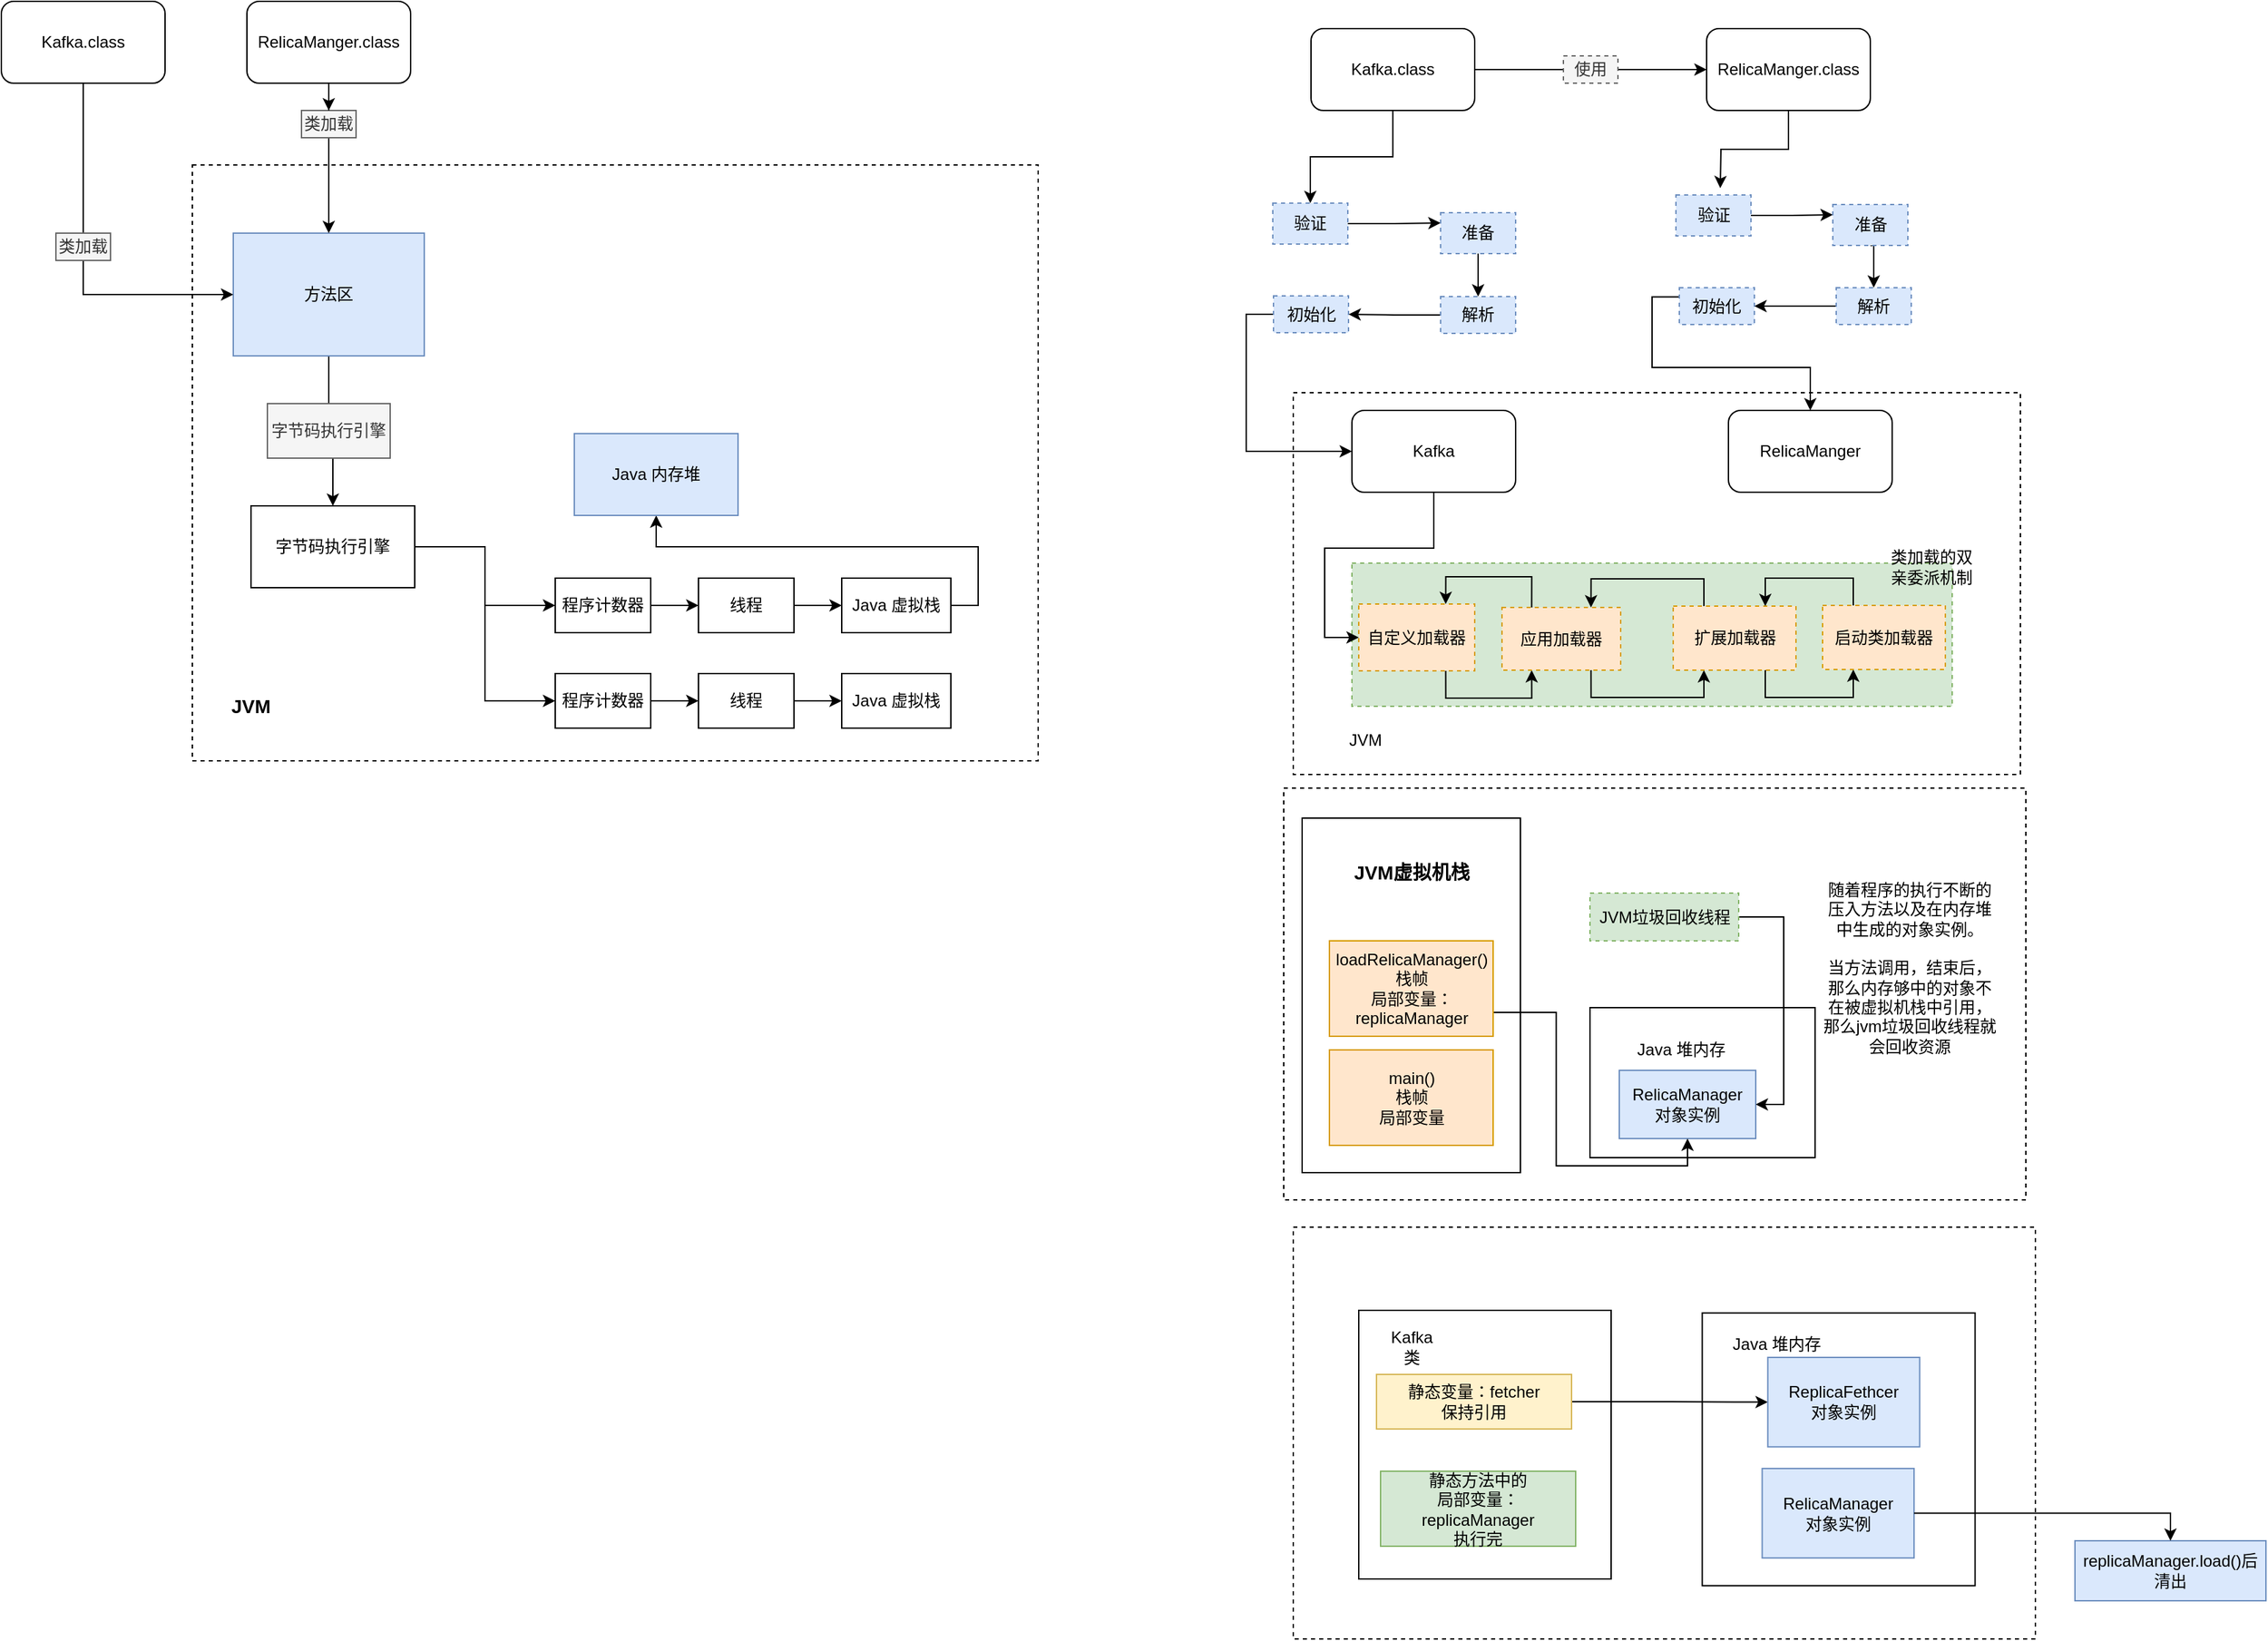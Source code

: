 <mxfile pages="1" version="11.2.8" type="github"><diagram id="nuV3YyBKfKA6NCvVvVBF" name="Page-1"><mxGraphModel dx="1422" dy="762" grid="1" gridSize="10" guides="1" tooltips="1" connect="1" arrows="1" fold="1" page="1" pageScale="1" pageWidth="827" pageHeight="1169" math="0" shadow="0"><root><mxCell id="0"/><mxCell id="1" parent="0"/><mxCell id="VSedIIYDRr0U9vCoaXdL-1" value="" style="rounded=0;whiteSpace=wrap;html=1;dashed=1;" vertex="1" parent="1"><mxGeometry x="997" y="962" width="544" height="302" as="geometry"/></mxCell><mxCell id="VSedIIYDRr0U9vCoaXdL-6" value="" style="rounded=0;whiteSpace=wrap;html=1;" vertex="1" parent="1"><mxGeometry x="1296.781" y="1024.919" width="200" height="200" as="geometry"/></mxCell><mxCell id="VSedIIYDRr0U9vCoaXdL-3" value="" style="rounded=0;whiteSpace=wrap;html=1;" vertex="1" parent="1"><mxGeometry x="1045" y="1023" width="185" height="197" as="geometry"/></mxCell><mxCell id="mIoYykTNzgDF6xmG_wsZ-85" value="" style="rounded=0;whiteSpace=wrap;html=1;dashed=1;" parent="1" vertex="1"><mxGeometry x="997" y="350" width="533" height="280" as="geometry"/></mxCell><mxCell id="mIoYykTNzgDF6xmG_wsZ-105" value="" style="rounded=0;whiteSpace=wrap;html=1;dashed=1;fillColor=#d5e8d4;strokeColor=#82b366;" parent="1" vertex="1"><mxGeometry x="1040" y="475" width="440" height="105" as="geometry"/></mxCell><mxCell id="mIoYykTNzgDF6xmG_wsZ-65" style="edgeStyle=orthogonalEdgeStyle;rounded=0;orthogonalLoop=1;jettySize=auto;html=1;exitX=1;exitY=0.5;exitDx=0;exitDy=0;" parent="1" source="mIoYykTNzgDF6xmG_wsZ-54" target="mIoYykTNzgDF6xmG_wsZ-55" edge="1"><mxGeometry relative="1" as="geometry"/></mxCell><mxCell id="mIoYykTNzgDF6xmG_wsZ-37" value="" style="rounded=0;whiteSpace=wrap;html=1;dashed=1;" parent="1" vertex="1"><mxGeometry x="990" y="640" width="544" height="302" as="geometry"/></mxCell><mxCell id="mIoYykTNzgDF6xmG_wsZ-43" value="" style="group" parent="1" vertex="1" connectable="0"><mxGeometry x="1213.5" y="802" width="165" height="110" as="geometry"/></mxCell><mxCell id="mIoYykTNzgDF6xmG_wsZ-34" value="" style="rounded=0;whiteSpace=wrap;html=1;" parent="mIoYykTNzgDF6xmG_wsZ-43" vertex="1"><mxGeometry x="1" y="-1" width="165" height="110" as="geometry"/></mxCell><mxCell id="mIoYykTNzgDF6xmG_wsZ-35" value="Java 堆内存" style="text;html=1;strokeColor=none;fillColor=none;align=center;verticalAlign=middle;whiteSpace=wrap;rounded=0;" parent="mIoYykTNzgDF6xmG_wsZ-43" vertex="1"><mxGeometry x="30" y="20" width="75" height="20" as="geometry"/></mxCell><mxCell id="mIoYykTNzgDF6xmG_wsZ-36" value="RelicaManager&lt;br&gt;对象实例" style="text;html=1;strokeColor=#6c8ebf;fillColor=#dae8fc;align=center;verticalAlign=middle;whiteSpace=wrap;rounded=0;" parent="mIoYykTNzgDF6xmG_wsZ-43" vertex="1"><mxGeometry x="22.5" y="45" width="100" height="50" as="geometry"/></mxCell><mxCell id="mIoYykTNzgDF6xmG_wsZ-1" value="" style="rounded=0;whiteSpace=wrap;html=1;dashed=1;" parent="1" vertex="1"><mxGeometry x="190" y="183" width="620" height="437" as="geometry"/></mxCell><mxCell id="mIoYykTNzgDF6xmG_wsZ-2" value="&lt;b&gt;&lt;font style=&quot;font-size: 14px&quot;&gt;JVM&lt;/font&gt;&lt;/b&gt;" style="text;html=1;strokeColor=none;fillColor=none;align=center;verticalAlign=middle;whiteSpace=wrap;rounded=0;" parent="1" vertex="1"><mxGeometry x="208" y="565" width="50" height="30" as="geometry"/></mxCell><mxCell id="mIoYykTNzgDF6xmG_wsZ-22" style="edgeStyle=orthogonalEdgeStyle;rounded=0;orthogonalLoop=1;jettySize=auto;html=1;exitX=0.5;exitY=1;exitDx=0;exitDy=0;entryX=0.5;entryY=0;entryDx=0;entryDy=0;" parent="1" source="mIoYykTNzgDF6xmG_wsZ-3" target="mIoYykTNzgDF6xmG_wsZ-4" edge="1"><mxGeometry relative="1" as="geometry"/></mxCell><mxCell id="mIoYykTNzgDF6xmG_wsZ-3" value="方法区" style="rounded=0;whiteSpace=wrap;html=1;fillColor=#dae8fc;strokeColor=#6c8ebf;" parent="1" vertex="1"><mxGeometry x="220" y="233" width="140" height="90" as="geometry"/></mxCell><mxCell id="mIoYykTNzgDF6xmG_wsZ-23" style="edgeStyle=orthogonalEdgeStyle;rounded=0;orthogonalLoop=1;jettySize=auto;html=1;exitX=1;exitY=0.5;exitDx=0;exitDy=0;entryX=0;entryY=0.5;entryDx=0;entryDy=0;" parent="1" source="mIoYykTNzgDF6xmG_wsZ-4" target="mIoYykTNzgDF6xmG_wsZ-5" edge="1"><mxGeometry relative="1" as="geometry"/></mxCell><mxCell id="mIoYykTNzgDF6xmG_wsZ-24" style="edgeStyle=orthogonalEdgeStyle;rounded=0;orthogonalLoop=1;jettySize=auto;html=1;exitX=1;exitY=0.5;exitDx=0;exitDy=0;entryX=0;entryY=0.5;entryDx=0;entryDy=0;" parent="1" source="mIoYykTNzgDF6xmG_wsZ-4" target="mIoYykTNzgDF6xmG_wsZ-6" edge="1"><mxGeometry relative="1" as="geometry"/></mxCell><mxCell id="mIoYykTNzgDF6xmG_wsZ-4" value="字节码执行引擎" style="rounded=0;whiteSpace=wrap;html=1;" parent="1" vertex="1"><mxGeometry x="233" y="433" width="120" height="60" as="geometry"/></mxCell><mxCell id="mIoYykTNzgDF6xmG_wsZ-25" style="edgeStyle=orthogonalEdgeStyle;rounded=0;orthogonalLoop=1;jettySize=auto;html=1;exitX=1;exitY=0.5;exitDx=0;exitDy=0;entryX=0;entryY=0.5;entryDx=0;entryDy=0;" parent="1" source="mIoYykTNzgDF6xmG_wsZ-5" target="mIoYykTNzgDF6xmG_wsZ-7" edge="1"><mxGeometry relative="1" as="geometry"/></mxCell><mxCell id="mIoYykTNzgDF6xmG_wsZ-5" value="程序计数器" style="rounded=0;whiteSpace=wrap;html=1;" parent="1" vertex="1"><mxGeometry x="456" y="486" width="70" height="40" as="geometry"/></mxCell><mxCell id="mIoYykTNzgDF6xmG_wsZ-27" style="edgeStyle=orthogonalEdgeStyle;rounded=0;orthogonalLoop=1;jettySize=auto;html=1;exitX=1;exitY=0.5;exitDx=0;exitDy=0;entryX=0;entryY=0.5;entryDx=0;entryDy=0;" parent="1" source="mIoYykTNzgDF6xmG_wsZ-6" target="mIoYykTNzgDF6xmG_wsZ-9" edge="1"><mxGeometry relative="1" as="geometry"/></mxCell><mxCell id="mIoYykTNzgDF6xmG_wsZ-6" value="程序计数器" style="rounded=0;whiteSpace=wrap;html=1;" parent="1" vertex="1"><mxGeometry x="456" y="556" width="70" height="40" as="geometry"/></mxCell><mxCell id="mIoYykTNzgDF6xmG_wsZ-26" style="edgeStyle=orthogonalEdgeStyle;rounded=0;orthogonalLoop=1;jettySize=auto;html=1;exitX=1;exitY=0.5;exitDx=0;exitDy=0;entryX=0;entryY=0.5;entryDx=0;entryDy=0;" parent="1" source="mIoYykTNzgDF6xmG_wsZ-7" target="mIoYykTNzgDF6xmG_wsZ-8" edge="1"><mxGeometry relative="1" as="geometry"/></mxCell><mxCell id="mIoYykTNzgDF6xmG_wsZ-7" value="线程" style="rounded=0;whiteSpace=wrap;html=1;" parent="1" vertex="1"><mxGeometry x="561" y="486" width="70" height="40" as="geometry"/></mxCell><mxCell id="mIoYykTNzgDF6xmG_wsZ-29" style="edgeStyle=orthogonalEdgeStyle;rounded=0;orthogonalLoop=1;jettySize=auto;html=1;exitX=1;exitY=0.5;exitDx=0;exitDy=0;entryX=0.5;entryY=1;entryDx=0;entryDy=0;" parent="1" source="mIoYykTNzgDF6xmG_wsZ-8" target="mIoYykTNzgDF6xmG_wsZ-11" edge="1"><mxGeometry relative="1" as="geometry"/></mxCell><mxCell id="mIoYykTNzgDF6xmG_wsZ-8" value="Java 虚拟栈" style="rounded=0;whiteSpace=wrap;html=1;" parent="1" vertex="1"><mxGeometry x="666" y="486" width="80" height="40" as="geometry"/></mxCell><mxCell id="mIoYykTNzgDF6xmG_wsZ-28" style="edgeStyle=orthogonalEdgeStyle;rounded=0;orthogonalLoop=1;jettySize=auto;html=1;exitX=1;exitY=0.5;exitDx=0;exitDy=0;entryX=0;entryY=0.5;entryDx=0;entryDy=0;" parent="1" source="mIoYykTNzgDF6xmG_wsZ-9" target="mIoYykTNzgDF6xmG_wsZ-10" edge="1"><mxGeometry relative="1" as="geometry"/></mxCell><mxCell id="mIoYykTNzgDF6xmG_wsZ-9" value="线程" style="rounded=0;whiteSpace=wrap;html=1;" parent="1" vertex="1"><mxGeometry x="561" y="556" width="70" height="40" as="geometry"/></mxCell><mxCell id="mIoYykTNzgDF6xmG_wsZ-10" value="Java 虚拟栈" style="rounded=0;whiteSpace=wrap;html=1;" parent="1" vertex="1"><mxGeometry x="666" y="556" width="80" height="40" as="geometry"/></mxCell><mxCell id="mIoYykTNzgDF6xmG_wsZ-11" value="Java 内存堆" style="rounded=0;whiteSpace=wrap;html=1;fillColor=#dae8fc;strokeColor=#6c8ebf;" parent="1" vertex="1"><mxGeometry x="470" y="380" width="120" height="60" as="geometry"/></mxCell><mxCell id="mIoYykTNzgDF6xmG_wsZ-14" style="edgeStyle=orthogonalEdgeStyle;rounded=0;orthogonalLoop=1;jettySize=auto;html=1;exitX=0.5;exitY=1;exitDx=0;exitDy=0;entryX=0;entryY=0.5;entryDx=0;entryDy=0;" parent="1" source="mIoYykTNzgDF6xmG_wsZ-12" target="mIoYykTNzgDF6xmG_wsZ-3" edge="1"><mxGeometry relative="1" as="geometry"/></mxCell><mxCell id="mIoYykTNzgDF6xmG_wsZ-12" value="Kafka.class" style="rounded=1;whiteSpace=wrap;html=1;" parent="1" vertex="1"><mxGeometry x="50" y="63" width="120" height="60" as="geometry"/></mxCell><mxCell id="mIoYykTNzgDF6xmG_wsZ-15" style="edgeStyle=orthogonalEdgeStyle;rounded=0;orthogonalLoop=1;jettySize=auto;html=1;exitX=0.5;exitY=1;exitDx=0;exitDy=0;" parent="1" source="mIoYykTNzgDF6xmG_wsZ-18" target="mIoYykTNzgDF6xmG_wsZ-3" edge="1"><mxGeometry relative="1" as="geometry"/></mxCell><mxCell id="mIoYykTNzgDF6xmG_wsZ-13" value="RelicaManger.class" style="rounded=1;whiteSpace=wrap;html=1;" parent="1" vertex="1"><mxGeometry x="230" y="63" width="120" height="60" as="geometry"/></mxCell><mxCell id="mIoYykTNzgDF6xmG_wsZ-17" value="类加载" style="text;html=1;align=center;verticalAlign=middle;whiteSpace=wrap;rounded=0;fillColor=#f5f5f5;strokeColor=#666666;fontColor=#333333;" parent="1" vertex="1"><mxGeometry x="90" y="233" width="40" height="20" as="geometry"/></mxCell><mxCell id="mIoYykTNzgDF6xmG_wsZ-18" value="类加载" style="text;html=1;align=center;verticalAlign=middle;whiteSpace=wrap;rounded=0;fillColor=#f5f5f5;strokeColor=#666666;fontColor=#333333;" parent="1" vertex="1"><mxGeometry x="270" y="143" width="40" height="20" as="geometry"/></mxCell><mxCell id="mIoYykTNzgDF6xmG_wsZ-20" style="edgeStyle=orthogonalEdgeStyle;rounded=0;orthogonalLoop=1;jettySize=auto;html=1;exitX=0.5;exitY=1;exitDx=0;exitDy=0;" parent="1" source="mIoYykTNzgDF6xmG_wsZ-13" target="mIoYykTNzgDF6xmG_wsZ-18" edge="1"><mxGeometry relative="1" as="geometry"><mxPoint x="290" y="123" as="sourcePoint"/><mxPoint x="290" y="233" as="targetPoint"/></mxGeometry></mxCell><mxCell id="mIoYykTNzgDF6xmG_wsZ-21" value="字节码执行引擎" style="text;html=1;strokeColor=#666666;fillColor=#f5f5f5;align=center;verticalAlign=middle;whiteSpace=wrap;rounded=0;fontColor=#333333;" parent="1" vertex="1"><mxGeometry x="245" y="358" width="90" height="40" as="geometry"/></mxCell><mxCell id="mIoYykTNzgDF6xmG_wsZ-31" value="" style="rounded=0;whiteSpace=wrap;html=1;" parent="1" vertex="1"><mxGeometry x="1003.5" y="662" width="160" height="260" as="geometry"/></mxCell><mxCell id="mIoYykTNzgDF6xmG_wsZ-39" style="edgeStyle=orthogonalEdgeStyle;rounded=0;orthogonalLoop=1;jettySize=auto;html=1;exitX=1;exitY=0.75;exitDx=0;exitDy=0;entryX=0.5;entryY=1;entryDx=0;entryDy=0;" parent="1" source="mIoYykTNzgDF6xmG_wsZ-32" target="mIoYykTNzgDF6xmG_wsZ-36" edge="1"><mxGeometry relative="1" as="geometry"/></mxCell><mxCell id="mIoYykTNzgDF6xmG_wsZ-32" value="loadRelicaManager()&lt;br&gt;栈帧&lt;br&gt;局部变量：replicaManager" style="text;html=1;strokeColor=#d79b00;fillColor=#ffe6cc;align=center;verticalAlign=middle;whiteSpace=wrap;rounded=0;" parent="1" vertex="1"><mxGeometry x="1023.5" y="752" width="120" height="70" as="geometry"/></mxCell><mxCell id="mIoYykTNzgDF6xmG_wsZ-33" value="main()&lt;br&gt;栈帧&lt;br&gt;局部变量" style="text;html=1;strokeColor=#d79b00;fillColor=#ffe6cc;align=center;verticalAlign=middle;whiteSpace=wrap;rounded=0;" parent="1" vertex="1"><mxGeometry x="1023.5" y="832" width="120" height="70" as="geometry"/></mxCell><mxCell id="mIoYykTNzgDF6xmG_wsZ-46" style="edgeStyle=orthogonalEdgeStyle;rounded=0;orthogonalLoop=1;jettySize=auto;html=1;entryX=1;entryY=0.5;entryDx=0;entryDy=0;" parent="1" source="mIoYykTNzgDF6xmG_wsZ-44" target="mIoYykTNzgDF6xmG_wsZ-36" edge="1"><mxGeometry relative="1" as="geometry"><Array as="points"><mxPoint x="1356.5" y="735"/><mxPoint x="1356.5" y="872"/></Array></mxGeometry></mxCell><mxCell id="mIoYykTNzgDF6xmG_wsZ-44" value="JVM垃圾回收线程" style="text;html=1;strokeColor=#82b366;fillColor=#d5e8d4;align=center;verticalAlign=middle;whiteSpace=wrap;rounded=0;dashed=1;" parent="1" vertex="1"><mxGeometry x="1214.5" y="717" width="109" height="35" as="geometry"/></mxCell><mxCell id="mIoYykTNzgDF6xmG_wsZ-49" value="随着程序的执行不断的压入方法以及在内存堆中生成的对象实例。&lt;br&gt;&lt;br&gt;当方法调用，结束后，那么内存够中的对象不在被虚拟机栈中引用，那么jvm垃圾回收线程就会回收资源" style="text;html=1;strokeColor=none;fillColor=none;align=center;verticalAlign=middle;whiteSpace=wrap;rounded=0;dashed=1;" parent="1" vertex="1"><mxGeometry x="1383.5" y="682" width="130" height="180" as="geometry"/></mxCell><mxCell id="mIoYykTNzgDF6xmG_wsZ-52" value="&lt;b&gt;&lt;font style=&quot;font-size: 14px&quot;&gt;JVM虚拟机栈&lt;/font&gt;&lt;/b&gt;" style="text;html=1;strokeColor=none;fillColor=none;align=center;verticalAlign=middle;whiteSpace=wrap;rounded=0;dashed=1;" parent="1" vertex="1"><mxGeometry x="1038.5" y="684.5" width="90" height="35" as="geometry"/></mxCell><mxCell id="mIoYykTNzgDF6xmG_wsZ-67" style="edgeStyle=orthogonalEdgeStyle;rounded=0;orthogonalLoop=1;jettySize=auto;html=1;exitX=0.5;exitY=1;exitDx=0;exitDy=0;entryX=0.5;entryY=0;entryDx=0;entryDy=0;" parent="1" source="mIoYykTNzgDF6xmG_wsZ-54" target="mIoYykTNzgDF6xmG_wsZ-57" edge="1"><mxGeometry relative="1" as="geometry"/></mxCell><mxCell id="mIoYykTNzgDF6xmG_wsZ-54" value="Kafka.class" style="rounded=1;whiteSpace=wrap;html=1;" parent="1" vertex="1"><mxGeometry x="1010" y="83" width="120" height="60" as="geometry"/></mxCell><mxCell id="mIoYykTNzgDF6xmG_wsZ-84" style="edgeStyle=orthogonalEdgeStyle;rounded=0;orthogonalLoop=1;jettySize=auto;html=1;exitX=0.5;exitY=1;exitDx=0;exitDy=0;" parent="1" source="mIoYykTNzgDF6xmG_wsZ-55" edge="1"><mxGeometry relative="1" as="geometry"><mxPoint x="1310" y="200" as="targetPoint"/></mxGeometry></mxCell><mxCell id="mIoYykTNzgDF6xmG_wsZ-55" value="RelicaManger.class" style="rounded=1;whiteSpace=wrap;html=1;" parent="1" vertex="1"><mxGeometry x="1300" y="83" width="120" height="60" as="geometry"/></mxCell><mxCell id="mIoYykTNzgDF6xmG_wsZ-69" style="edgeStyle=orthogonalEdgeStyle;rounded=0;orthogonalLoop=1;jettySize=auto;html=1;exitX=1;exitY=0.5;exitDx=0;exitDy=0;entryX=0;entryY=0.25;entryDx=0;entryDy=0;" parent="1" source="mIoYykTNzgDF6xmG_wsZ-57" target="mIoYykTNzgDF6xmG_wsZ-61" edge="1"><mxGeometry relative="1" as="geometry"/></mxCell><mxCell id="mIoYykTNzgDF6xmG_wsZ-57" value="验证" style="text;html=1;strokeColor=#6c8ebf;fillColor=#dae8fc;align=center;verticalAlign=middle;whiteSpace=wrap;rounded=0;dashed=1;" parent="1" vertex="1"><mxGeometry x="982" y="211" width="55" height="30" as="geometry"/></mxCell><mxCell id="mIoYykTNzgDF6xmG_wsZ-70" style="edgeStyle=orthogonalEdgeStyle;rounded=0;orthogonalLoop=1;jettySize=auto;html=1;exitX=0.5;exitY=1;exitDx=0;exitDy=0;entryX=0.5;entryY=0;entryDx=0;entryDy=0;" parent="1" source="mIoYykTNzgDF6xmG_wsZ-61" target="mIoYykTNzgDF6xmG_wsZ-62" edge="1"><mxGeometry relative="1" as="geometry"/></mxCell><mxCell id="mIoYykTNzgDF6xmG_wsZ-61" value="准备" style="text;html=1;strokeColor=#6c8ebf;fillColor=#dae8fc;align=center;verticalAlign=middle;whiteSpace=wrap;rounded=0;dashed=1;" parent="1" vertex="1"><mxGeometry x="1105" y="218" width="55" height="30" as="geometry"/></mxCell><mxCell id="mIoYykTNzgDF6xmG_wsZ-73" style="edgeStyle=orthogonalEdgeStyle;rounded=0;orthogonalLoop=1;jettySize=auto;html=1;exitX=0;exitY=0.5;exitDx=0;exitDy=0;" parent="1" source="mIoYykTNzgDF6xmG_wsZ-62" target="mIoYykTNzgDF6xmG_wsZ-63" edge="1"><mxGeometry relative="1" as="geometry"/></mxCell><mxCell id="mIoYykTNzgDF6xmG_wsZ-62" value="解析" style="text;html=1;strokeColor=#6c8ebf;fillColor=#dae8fc;align=center;verticalAlign=middle;whiteSpace=wrap;rounded=0;dashed=1;" parent="1" vertex="1"><mxGeometry x="1105" y="279.5" width="55" height="27" as="geometry"/></mxCell><mxCell id="mIoYykTNzgDF6xmG_wsZ-89" style="edgeStyle=orthogonalEdgeStyle;rounded=0;orthogonalLoop=1;jettySize=auto;html=1;exitX=0;exitY=0.5;exitDx=0;exitDy=0;entryX=0;entryY=0.5;entryDx=0;entryDy=0;" parent="1" source="mIoYykTNzgDF6xmG_wsZ-63" target="mIoYykTNzgDF6xmG_wsZ-87" edge="1"><mxGeometry relative="1" as="geometry"><mxPoint x="1030" y="380" as="targetPoint"/></mxGeometry></mxCell><mxCell id="mIoYykTNzgDF6xmG_wsZ-63" value="初始化" style="text;html=1;strokeColor=#6c8ebf;fillColor=#dae8fc;align=center;verticalAlign=middle;whiteSpace=wrap;rounded=0;dashed=1;" parent="1" vertex="1"><mxGeometry x="982.5" y="279" width="55" height="27" as="geometry"/></mxCell><mxCell id="mIoYykTNzgDF6xmG_wsZ-64" value="使用" style="text;html=1;align=center;verticalAlign=middle;whiteSpace=wrap;rounded=0;dashed=1;fillColor=#f5f5f5;strokeColor=#666666;fontColor=#333333;" parent="1" vertex="1"><mxGeometry x="1195" y="103" width="40" height="20" as="geometry"/></mxCell><mxCell id="mIoYykTNzgDF6xmG_wsZ-77" style="edgeStyle=orthogonalEdgeStyle;rounded=0;orthogonalLoop=1;jettySize=auto;html=1;exitX=1;exitY=0.5;exitDx=0;exitDy=0;entryX=0;entryY=0.25;entryDx=0;entryDy=0;" parent="1" source="mIoYykTNzgDF6xmG_wsZ-78" target="mIoYykTNzgDF6xmG_wsZ-80" edge="1"><mxGeometry relative="1" as="geometry"/></mxCell><mxCell id="mIoYykTNzgDF6xmG_wsZ-78" value="验证" style="text;html=1;strokeColor=#6c8ebf;fillColor=#dae8fc;align=center;verticalAlign=middle;whiteSpace=wrap;rounded=0;dashed=1;" parent="1" vertex="1"><mxGeometry x="1277.5" y="205" width="55" height="30" as="geometry"/></mxCell><mxCell id="mIoYykTNzgDF6xmG_wsZ-79" style="edgeStyle=orthogonalEdgeStyle;rounded=0;orthogonalLoop=1;jettySize=auto;html=1;exitX=0.5;exitY=1;exitDx=0;exitDy=0;entryX=0.5;entryY=0;entryDx=0;entryDy=0;" parent="1" source="mIoYykTNzgDF6xmG_wsZ-80" target="mIoYykTNzgDF6xmG_wsZ-82" edge="1"><mxGeometry relative="1" as="geometry"/></mxCell><mxCell id="mIoYykTNzgDF6xmG_wsZ-80" value="准备" style="text;html=1;strokeColor=#6c8ebf;fillColor=#dae8fc;align=center;verticalAlign=middle;whiteSpace=wrap;rounded=0;dashed=1;" parent="1" vertex="1"><mxGeometry x="1392.5" y="212" width="55" height="30" as="geometry"/></mxCell><mxCell id="mIoYykTNzgDF6xmG_wsZ-81" style="edgeStyle=orthogonalEdgeStyle;rounded=0;orthogonalLoop=1;jettySize=auto;html=1;exitX=0;exitY=0.5;exitDx=0;exitDy=0;" parent="1" source="mIoYykTNzgDF6xmG_wsZ-82" target="mIoYykTNzgDF6xmG_wsZ-83" edge="1"><mxGeometry relative="1" as="geometry"/></mxCell><mxCell id="mIoYykTNzgDF6xmG_wsZ-82" value="解析" style="text;html=1;strokeColor=#6c8ebf;fillColor=#dae8fc;align=center;verticalAlign=middle;whiteSpace=wrap;rounded=0;dashed=1;" parent="1" vertex="1"><mxGeometry x="1395" y="273" width="55" height="27" as="geometry"/></mxCell><mxCell id="mIoYykTNzgDF6xmG_wsZ-90" style="edgeStyle=orthogonalEdgeStyle;rounded=0;orthogonalLoop=1;jettySize=auto;html=1;exitX=0;exitY=0.25;exitDx=0;exitDy=0;" parent="1" source="mIoYykTNzgDF6xmG_wsZ-83" target="mIoYykTNzgDF6xmG_wsZ-88" edge="1"><mxGeometry relative="1" as="geometry"/></mxCell><mxCell id="mIoYykTNzgDF6xmG_wsZ-83" value="初始化" style="text;html=1;strokeColor=#6c8ebf;fillColor=#dae8fc;align=center;verticalAlign=middle;whiteSpace=wrap;rounded=0;dashed=1;" parent="1" vertex="1"><mxGeometry x="1280" y="273" width="55" height="27" as="geometry"/></mxCell><mxCell id="mIoYykTNzgDF6xmG_wsZ-97" style="edgeStyle=orthogonalEdgeStyle;rounded=0;orthogonalLoop=1;jettySize=auto;html=1;exitX=0.5;exitY=1;exitDx=0;exitDy=0;entryX=0;entryY=0.5;entryDx=0;entryDy=0;" parent="1" source="mIoYykTNzgDF6xmG_wsZ-87" target="mIoYykTNzgDF6xmG_wsZ-91" edge="1"><mxGeometry relative="1" as="geometry"/></mxCell><mxCell id="mIoYykTNzgDF6xmG_wsZ-87" value="Kafka" style="rounded=1;whiteSpace=wrap;html=1;" parent="1" vertex="1"><mxGeometry x="1040" y="363" width="120" height="60" as="geometry"/></mxCell><mxCell id="mIoYykTNzgDF6xmG_wsZ-88" value="RelicaManger" style="rounded=1;whiteSpace=wrap;html=1;" parent="1" vertex="1"><mxGeometry x="1316" y="363" width="120" height="60" as="geometry"/></mxCell><mxCell id="mIoYykTNzgDF6xmG_wsZ-99" style="edgeStyle=orthogonalEdgeStyle;rounded=0;orthogonalLoop=1;jettySize=auto;html=1;exitX=0.75;exitY=1;exitDx=0;exitDy=0;entryX=0.25;entryY=1;entryDx=0;entryDy=0;" parent="1" source="mIoYykTNzgDF6xmG_wsZ-91" target="mIoYykTNzgDF6xmG_wsZ-92" edge="1"><mxGeometry relative="1" as="geometry"/></mxCell><mxCell id="mIoYykTNzgDF6xmG_wsZ-91" value="自定义加载器" style="rounded=0;whiteSpace=wrap;html=1;dashed=1;fillColor=#ffe6cc;strokeColor=#d79b00;" parent="1" vertex="1"><mxGeometry x="1045" y="505" width="85" height="49" as="geometry"/></mxCell><mxCell id="mIoYykTNzgDF6xmG_wsZ-100" style="edgeStyle=orthogonalEdgeStyle;rounded=0;orthogonalLoop=1;jettySize=auto;html=1;exitX=0.75;exitY=1;exitDx=0;exitDy=0;entryX=0.25;entryY=1;entryDx=0;entryDy=0;" parent="1" source="mIoYykTNzgDF6xmG_wsZ-92" target="mIoYykTNzgDF6xmG_wsZ-93" edge="1"><mxGeometry relative="1" as="geometry"/></mxCell><mxCell id="mIoYykTNzgDF6xmG_wsZ-104" style="edgeStyle=orthogonalEdgeStyle;rounded=0;orthogonalLoop=1;jettySize=auto;html=1;exitX=0.25;exitY=0;exitDx=0;exitDy=0;entryX=0.75;entryY=0;entryDx=0;entryDy=0;" parent="1" source="mIoYykTNzgDF6xmG_wsZ-92" target="mIoYykTNzgDF6xmG_wsZ-91" edge="1"><mxGeometry relative="1" as="geometry"/></mxCell><mxCell id="mIoYykTNzgDF6xmG_wsZ-92" value="应用加载器" style="rounded=0;whiteSpace=wrap;html=1;dashed=1;fillColor=#ffe6cc;strokeColor=#d79b00;" parent="1" vertex="1"><mxGeometry x="1150" y="507.5" width="87" height="46" as="geometry"/></mxCell><mxCell id="mIoYykTNzgDF6xmG_wsZ-101" style="edgeStyle=orthogonalEdgeStyle;rounded=0;orthogonalLoop=1;jettySize=auto;html=1;exitX=0.75;exitY=1;exitDx=0;exitDy=0;entryX=0.25;entryY=1;entryDx=0;entryDy=0;" parent="1" source="mIoYykTNzgDF6xmG_wsZ-93" target="mIoYykTNzgDF6xmG_wsZ-94" edge="1"><mxGeometry relative="1" as="geometry"/></mxCell><mxCell id="mIoYykTNzgDF6xmG_wsZ-103" style="edgeStyle=orthogonalEdgeStyle;rounded=0;orthogonalLoop=1;jettySize=auto;html=1;exitX=0.25;exitY=0;exitDx=0;exitDy=0;entryX=0.75;entryY=0;entryDx=0;entryDy=0;" parent="1" source="mIoYykTNzgDF6xmG_wsZ-93" target="mIoYykTNzgDF6xmG_wsZ-92" edge="1"><mxGeometry relative="1" as="geometry"/></mxCell><mxCell id="mIoYykTNzgDF6xmG_wsZ-93" value="扩展加载器" style="rounded=0;whiteSpace=wrap;html=1;dashed=1;fillColor=#ffe6cc;strokeColor=#d79b00;" parent="1" vertex="1"><mxGeometry x="1275.5" y="506.5" width="90" height="47" as="geometry"/></mxCell><mxCell id="mIoYykTNzgDF6xmG_wsZ-102" style="edgeStyle=orthogonalEdgeStyle;rounded=0;orthogonalLoop=1;jettySize=auto;html=1;exitX=0.25;exitY=0;exitDx=0;exitDy=0;entryX=0.75;entryY=0;entryDx=0;entryDy=0;" parent="1" source="mIoYykTNzgDF6xmG_wsZ-94" target="mIoYykTNzgDF6xmG_wsZ-93" edge="1"><mxGeometry relative="1" as="geometry"/></mxCell><mxCell id="mIoYykTNzgDF6xmG_wsZ-94" value="启动类加载器" style="rounded=0;whiteSpace=wrap;html=1;dashed=1;fillColor=#ffe6cc;strokeColor=#d79b00;" parent="1" vertex="1"><mxGeometry x="1385" y="506" width="90" height="47" as="geometry"/></mxCell><mxCell id="mIoYykTNzgDF6xmG_wsZ-95" value="JVM" style="text;html=1;strokeColor=none;fillColor=none;align=center;verticalAlign=middle;whiteSpace=wrap;rounded=0;dashed=1;" parent="1" vertex="1"><mxGeometry x="1030" y="595" width="40" height="20" as="geometry"/></mxCell><mxCell id="mIoYykTNzgDF6xmG_wsZ-106" value="类加载的双亲委派机制" style="text;html=1;strokeColor=none;fillColor=none;align=center;verticalAlign=middle;whiteSpace=wrap;rounded=0;dashed=1;" parent="1" vertex="1"><mxGeometry x="1430" y="463" width="70" height="30" as="geometry"/></mxCell><mxCell id="VSedIIYDRr0U9vCoaXdL-12" style="edgeStyle=orthogonalEdgeStyle;rounded=0;orthogonalLoop=1;jettySize=auto;html=1;exitX=1;exitY=0.5;exitDx=0;exitDy=0;" edge="1" parent="1" source="VSedIIYDRr0U9vCoaXdL-2" target="VSedIIYDRr0U9vCoaXdL-9"><mxGeometry relative="1" as="geometry"/></mxCell><mxCell id="VSedIIYDRr0U9vCoaXdL-2" value="静态变量：fetcher&lt;br&gt;保持引用" style="rounded=0;whiteSpace=wrap;html=1;fillColor=#fff2cc;strokeColor=#d6b656;" vertex="1" parent="1"><mxGeometry x="1058" y="1070" width="143" height="40" as="geometry"/></mxCell><mxCell id="VSedIIYDRr0U9vCoaXdL-4" value="静态方法中的&lt;br&gt;局部变量：replicaManager&lt;br&gt;执行完&lt;br&gt;" style="rounded=0;whiteSpace=wrap;html=1;fillColor=#d5e8d4;strokeColor=#82b366;" vertex="1" parent="1"><mxGeometry x="1061" y="1141" width="143" height="55" as="geometry"/></mxCell><mxCell id="VSedIIYDRr0U9vCoaXdL-5" value="" style="group" vertex="1" connectable="0" parent="1"><mxGeometry x="1300" y="1030" width="200" height="200" as="geometry"/></mxCell><mxCell id="VSedIIYDRr0U9vCoaXdL-7" value="Java 堆内存" style="text;html=1;strokeColor=none;fillColor=none;align=center;verticalAlign=middle;whiteSpace=wrap;rounded=0;" vertex="1" parent="VSedIIYDRr0U9vCoaXdL-5"><mxGeometry x="5.663" y="-0.19" width="90.909" height="36.364" as="geometry"/></mxCell><mxCell id="VSedIIYDRr0U9vCoaXdL-8" value="RelicaManager&lt;br&gt;对象实例" style="text;html=1;strokeColor=#6c8ebf;fillColor=#dae8fc;align=center;verticalAlign=middle;whiteSpace=wrap;rounded=0;" vertex="1" parent="VSedIIYDRr0U9vCoaXdL-5"><mxGeometry x="40.722" y="108.995" width="111.34" height="65.608" as="geometry"/></mxCell><mxCell id="VSedIIYDRr0U9vCoaXdL-9" value="ReplicaFethcer&lt;br&gt;对象实例" style="text;html=1;strokeColor=#6c8ebf;fillColor=#dae8fc;align=center;verticalAlign=middle;whiteSpace=wrap;rounded=0;" vertex="1" parent="VSedIIYDRr0U9vCoaXdL-5"><mxGeometry x="44.845" y="27.513" width="111.34" height="65.608" as="geometry"/></mxCell><mxCell id="VSedIIYDRr0U9vCoaXdL-11" value="Kafka类" style="text;html=1;strokeColor=none;fillColor=none;align=center;verticalAlign=middle;whiteSpace=wrap;rounded=0;" vertex="1" parent="1"><mxGeometry x="1064" y="1040" width="40" height="20" as="geometry"/></mxCell><mxCell id="VSedIIYDRr0U9vCoaXdL-14" value="replicaManager.load()后清出" style="text;html=1;strokeColor=#6c8ebf;fillColor=#dae8fc;align=center;verticalAlign=middle;whiteSpace=wrap;rounded=0;" vertex="1" parent="1"><mxGeometry x="1570" y="1192" width="140" height="44" as="geometry"/></mxCell><mxCell id="VSedIIYDRr0U9vCoaXdL-16" style="edgeStyle=orthogonalEdgeStyle;rounded=0;orthogonalLoop=1;jettySize=auto;html=1;exitX=1;exitY=0.5;exitDx=0;exitDy=0;entryX=0.5;entryY=0;entryDx=0;entryDy=0;" edge="1" parent="1" source="VSedIIYDRr0U9vCoaXdL-8" target="VSedIIYDRr0U9vCoaXdL-14"><mxGeometry relative="1" as="geometry"/></mxCell></root></mxGraphModel></diagram></mxfile>
